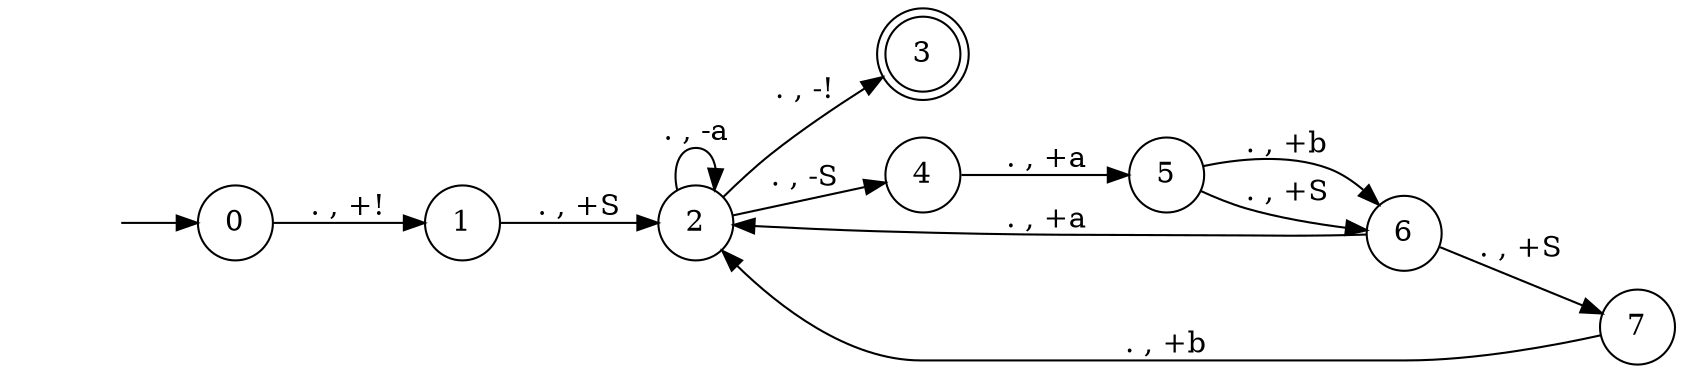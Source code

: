 digraph pda {
rankdir = LR;
hidden [shape = plaintext, label = ""];
node [shape = doublecircle];
3;
node [shape = circle];
hidden -> 0;
0 -> 1 [label = ". , +!"];
1 -> 2 [label = ". , +S"];
2 -> 2 [label = ". , -a"];
2 -> 3 [label = ". , -!"];
2 -> 4 [label = ". , -S"];
4 -> 5 [label = ". , +a"];
5 -> 6 [label = ". , +b"];
5 -> 6 [label = ". , +S"];
6 -> 2 [label = ". , +a"];
6 -> 7 [label = ". , +S"];
7 -> 2 [label = ". , +b"];
}
